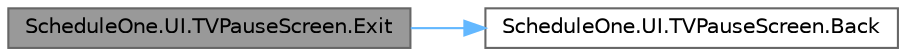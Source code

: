 digraph "ScheduleOne.UI.TVPauseScreen.Exit"
{
 // LATEX_PDF_SIZE
  bgcolor="transparent";
  edge [fontname=Helvetica,fontsize=10,labelfontname=Helvetica,labelfontsize=10];
  node [fontname=Helvetica,fontsize=10,shape=box,height=0.2,width=0.4];
  rankdir="LR";
  Node1 [id="Node000001",label="ScheduleOne.UI.TVPauseScreen.Exit",height=0.2,width=0.4,color="gray40", fillcolor="grey60", style="filled", fontcolor="black",tooltip=" "];
  Node1 -> Node2 [id="edge1_Node000001_Node000002",color="steelblue1",style="solid",tooltip=" "];
  Node2 [id="Node000002",label="ScheduleOne.UI.TVPauseScreen.Back",height=0.2,width=0.4,color="grey40", fillcolor="white", style="filled",URL="$class_schedule_one_1_1_u_i_1_1_t_v_pause_screen.html#a194ecab9b5f9eeb1cf8db6d3991525a7",tooltip=" "];
}
